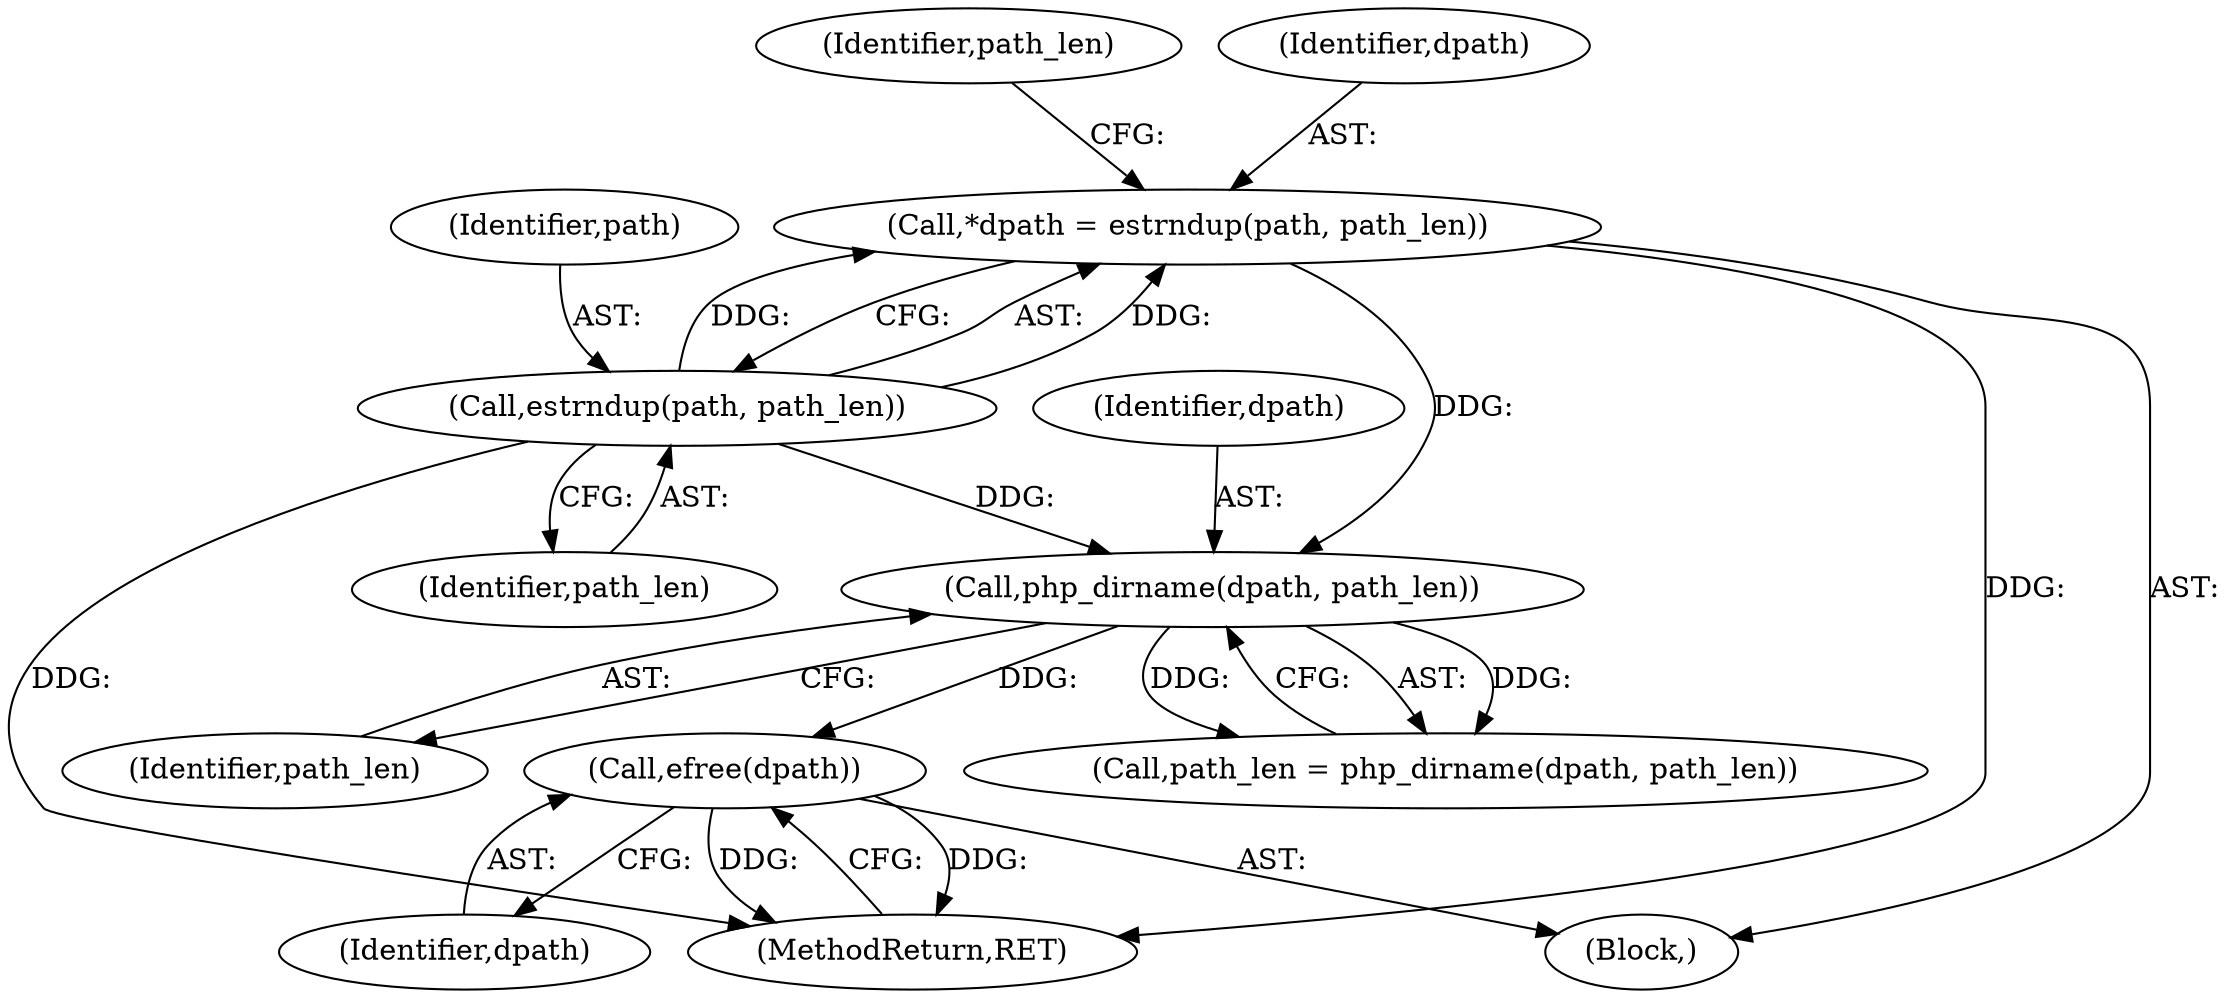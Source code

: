 digraph "0_php-src_7245bff300d3fa8bacbef7897ff080a6f1c23eba?w=1_16@API" {
"1000127" [label="(Call,efree(dpath))"];
"1000124" [label="(Call,php_dirname(dpath, path_len))"];
"1000117" [label="(Call,*dpath = estrndup(path, path_len))"];
"1000119" [label="(Call,estrndup(path, path_len))"];
"1000129" [label="(MethodReturn,RET)"];
"1000122" [label="(Call,path_len = php_dirname(dpath, path_len))"];
"1000115" [label="(Block,)"];
"1000126" [label="(Identifier,path_len)"];
"1000117" [label="(Call,*dpath = estrndup(path, path_len))"];
"1000119" [label="(Call,estrndup(path, path_len))"];
"1000123" [label="(Identifier,path_len)"];
"1000128" [label="(Identifier,dpath)"];
"1000124" [label="(Call,php_dirname(dpath, path_len))"];
"1000118" [label="(Identifier,dpath)"];
"1000127" [label="(Call,efree(dpath))"];
"1000125" [label="(Identifier,dpath)"];
"1000121" [label="(Identifier,path_len)"];
"1000120" [label="(Identifier,path)"];
"1000127" -> "1000115"  [label="AST: "];
"1000127" -> "1000128"  [label="CFG: "];
"1000128" -> "1000127"  [label="AST: "];
"1000129" -> "1000127"  [label="CFG: "];
"1000127" -> "1000129"  [label="DDG: "];
"1000127" -> "1000129"  [label="DDG: "];
"1000124" -> "1000127"  [label="DDG: "];
"1000124" -> "1000122"  [label="AST: "];
"1000124" -> "1000126"  [label="CFG: "];
"1000125" -> "1000124"  [label="AST: "];
"1000126" -> "1000124"  [label="AST: "];
"1000122" -> "1000124"  [label="CFG: "];
"1000124" -> "1000122"  [label="DDG: "];
"1000124" -> "1000122"  [label="DDG: "];
"1000117" -> "1000124"  [label="DDG: "];
"1000119" -> "1000124"  [label="DDG: "];
"1000117" -> "1000115"  [label="AST: "];
"1000117" -> "1000119"  [label="CFG: "];
"1000118" -> "1000117"  [label="AST: "];
"1000119" -> "1000117"  [label="AST: "];
"1000123" -> "1000117"  [label="CFG: "];
"1000117" -> "1000129"  [label="DDG: "];
"1000119" -> "1000117"  [label="DDG: "];
"1000119" -> "1000117"  [label="DDG: "];
"1000119" -> "1000121"  [label="CFG: "];
"1000120" -> "1000119"  [label="AST: "];
"1000121" -> "1000119"  [label="AST: "];
"1000119" -> "1000129"  [label="DDG: "];
}
